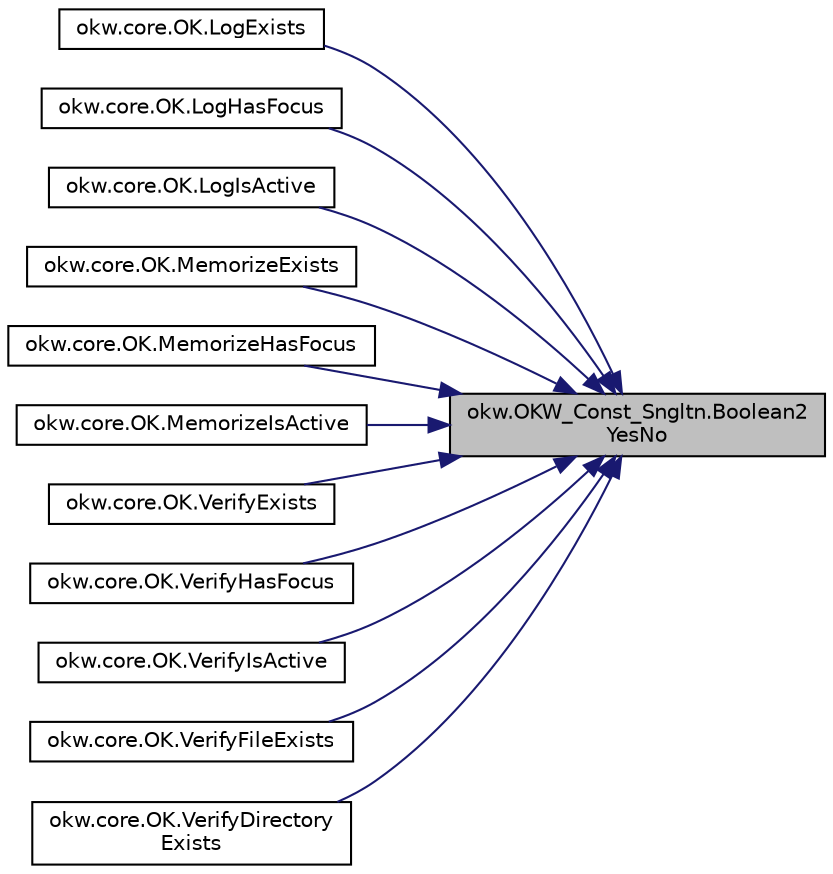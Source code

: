 digraph "okw.OKW_Const_Sngltn.Boolean2YesNo"
{
 // INTERACTIVE_SVG=YES
 // LATEX_PDF_SIZE
  edge [fontname="Helvetica",fontsize="10",labelfontname="Helvetica",labelfontsize="10"];
  node [fontname="Helvetica",fontsize="10",shape=record];
  rankdir="RL";
  Node68 [label="okw.OKW_Const_Sngltn.Boolean2\lYesNo",height=0.2,width=0.4,color="black", fillcolor="grey75", style="filled", fontcolor="black",tooltip="Konvertiert WAHR/FALSCH (true/false) sprachabhängig nach \"Ja\"/\"Nein\" (Yes/No)"];
  Node68 -> Node69 [dir="back",color="midnightblue",fontsize="10",style="solid",fontname="Helvetica"];
  Node69 [label="okw.core.OK.LogExists",height=0.2,width=0.4,color="black", fillcolor="white", style="filled",URL="$classokw_1_1core_1_1_o_k.html#ac20bd936e2181f94529469c6fc130238",tooltip="Gibt die Existenz eines GUI-Objektes mit YES/NO in den Testergebnissen aus."];
  Node68 -> Node70 [dir="back",color="midnightblue",fontsize="10",style="solid",fontname="Helvetica"];
  Node70 [label="okw.core.OK.LogHasFocus",height=0.2,width=0.4,color="black", fillcolor="white", style="filled",URL="$classokw_1_1core_1_1_o_k.html#a1b8a5a3d583ffabc0063632ab9d981cf",tooltip="Dokumentiert den Fokus-Status des gegebenen Objekts."];
  Node68 -> Node71 [dir="back",color="midnightblue",fontsize="10",style="solid",fontname="Helvetica"];
  Node71 [label="okw.core.OK.LogIsActive",height=0.2,width=0.4,color="black", fillcolor="white", style="filled",URL="$classokw_1_1core_1_1_o_k.html#ae44a6c32e26a7f93dd5c9f7b5765ee0d",tooltip="Dokumentiert den Status des gegebenen Objekts."];
  Node68 -> Node72 [dir="back",color="midnightblue",fontsize="10",style="solid",fontname="Helvetica"];
  Node72 [label="okw.core.OK.MemorizeExists",height=0.2,width=0.4,color="black", fillcolor="white", style="filled",URL="$classokw_1_1core_1_1_o_k.html#a61db6d17853d7c0913216708c2c29779",tooltip="Merkt sich den aktuell existierenden Zustand des Objekts."];
  Node68 -> Node73 [dir="back",color="midnightblue",fontsize="10",style="solid",fontname="Helvetica"];
  Node73 [label="okw.core.OK.MemorizeHasFocus",height=0.2,width=0.4,color="black", fillcolor="white", style="filled",URL="$classokw_1_1core_1_1_o_k.html#aa18fa77383398b2a8242ca299938c24d",tooltip="Keine Beschreibung zu \"MemorizeHasFocus\" verfügbar."];
  Node68 -> Node74 [dir="back",color="midnightblue",fontsize="10",style="solid",fontname="Helvetica"];
  Node74 [label="okw.core.OK.MemorizeIsActive",height=0.2,width=0.4,color="black", fillcolor="white", style="filled",URL="$classokw_1_1core_1_1_o_k.html#aed2c0c9e72b5b730b6b041ef641f3bdc",tooltip="Merkt sich den Zustand des gegebenen Objekts."];
  Node68 -> Node75 [dir="back",color="midnightblue",fontsize="10",style="solid",fontname="Helvetica"];
  Node75 [label="okw.core.OK.VerifyExists",height=0.2,width=0.4,color="black", fillcolor="white", style="filled",URL="$classokw_1_1core_1_1_o_k.html#a9785853231d70946dcbbfcd44b509c25",tooltip="Prüft, ob das gegebene Objekt existiert."];
  Node68 -> Node76 [dir="back",color="midnightblue",fontsize="10",style="solid",fontname="Helvetica"];
  Node76 [label="okw.core.OK.VerifyHasFocus",height=0.2,width=0.4,color="black", fillcolor="white", style="filled",URL="$classokw_1_1core_1_1_o_k.html#a4950117cbe9cd2b769ae529bbdc1f897",tooltip="Vergleicht den Fokus-Zustand des gegebenen Objekts mit dem erwarteten Wert."];
  Node68 -> Node77 [dir="back",color="midnightblue",fontsize="10",style="solid",fontname="Helvetica"];
  Node77 [label="okw.core.OK.VerifyIsActive",height=0.2,width=0.4,color="black", fillcolor="white", style="filled",URL="$classokw_1_1core_1_1_o_k.html#a071aec5319238e209cfc6f1434ea13e8",tooltip="copydoc IOKW_State::VerifyHasFocus(String,String)"];
  Node68 -> Node78 [dir="back",color="midnightblue",fontsize="10",style="solid",fontname="Helvetica"];
  Node78 [label="okw.core.OK.VerifyFileExists",height=0.2,width=0.4,color="black", fillcolor="white", style="filled",URL="$classokw_1_1core_1_1_o_k.html#a8afdd9c8a47dc54aced5cce6226678ad",tooltip="Prüft, ob die gegebene Datei existiert."];
  Node68 -> Node79 [dir="back",color="midnightblue",fontsize="10",style="solid",fontname="Helvetica"];
  Node79 [label="okw.core.OK.VerifyDirectory\lExists",height=0.2,width=0.4,color="black", fillcolor="white", style="filled",URL="$classokw_1_1core_1_1_o_k.html#aeec97e6090b2d4140c5961d81700b5cf",tooltip="Prüft, ob das gegebene Verzeichnis existiert."];
}
